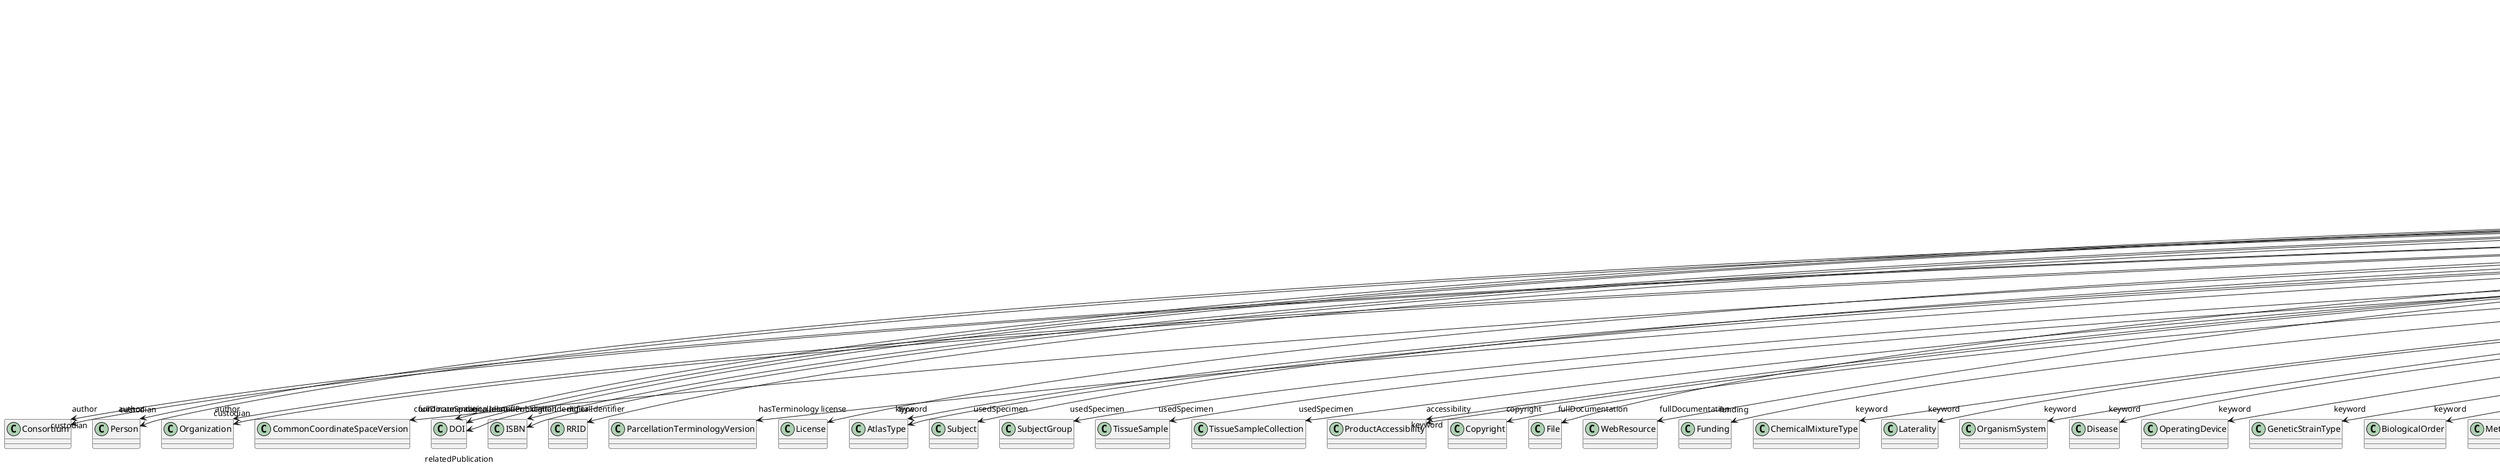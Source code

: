 @startuml
class BrainAtlasVersion {
+abbreviation
+author
+coordinateSpace
+digitalIdentifier
+hasTerminology
+isAlternativeVersionOf
+isNewVersionOf
+license
+majorVersionIdentifier
+ontologyIdentifier
+type
+usedSpecimen
+accessibility
+copyright
+custodian
+description
+fullDocumentation
+fullName
+funding
+homepage
+howToCite
+keyword
+otherContribution
+relatedPublication
+releaseDate
+repository
+shortName
+supportChannel
+versionIdentifier
+versionInnovation

}
BrainAtlasVersion -d-> "author" Consortium
BrainAtlasVersion -d-> "author" Person
BrainAtlasVersion -d-> "author" Organization
BrainAtlasVersion -d-> "coordinateSpace" CommonCoordinateSpaceVersion
BrainAtlasVersion -d-> "digitalIdentifier" DOI
BrainAtlasVersion -d-> "digitalIdentifier" ISBN
BrainAtlasVersion -d-> "digitalIdentifier" RRID
BrainAtlasVersion -d-> "hasTerminology" ParcellationTerminologyVersion
BrainAtlasVersion -d-> "isAlternativeVersionOf" BrainAtlasVersion
BrainAtlasVersion -d-> "isNewVersionOf" BrainAtlasVersion
BrainAtlasVersion -d-> "license" License
BrainAtlasVersion -d-> "type" AtlasType
BrainAtlasVersion -d-> "usedSpecimen" Subject
BrainAtlasVersion -d-> "usedSpecimen" SubjectGroup
BrainAtlasVersion -d-> "usedSpecimen" TissueSample
BrainAtlasVersion -d-> "usedSpecimen" TissueSampleCollection
BrainAtlasVersion -d-> "accessibility" ProductAccessibility
BrainAtlasVersion -d-> "copyright" Copyright
BrainAtlasVersion -d-> "custodian" Consortium
BrainAtlasVersion -d-> "custodian" Person
BrainAtlasVersion -d-> "custodian" Organization
BrainAtlasVersion -d-> "fullDocumentation" DOI
BrainAtlasVersion -d-> "fullDocumentation" File
BrainAtlasVersion -d-> "fullDocumentation" WebResource
BrainAtlasVersion -d-> "funding" Funding
BrainAtlasVersion -d-> "keyword" ChemicalMixtureType
BrainAtlasVersion -d-> "keyword" Laterality
BrainAtlasVersion -d-> "keyword" OrganismSystem
BrainAtlasVersion -d-> "keyword" AtlasType
BrainAtlasVersion -d-> "keyword" Disease
BrainAtlasVersion -d-> "keyword" OperatingDevice
BrainAtlasVersion -d-> "keyword" GeneticStrainType
BrainAtlasVersion -d-> "keyword" BiologicalOrder
BrainAtlasVersion -d-> "keyword" MetaDataModelType
BrainAtlasVersion -d-> "keyword" DifferenceMeasure
BrainAtlasVersion -d-> "keyword" Handedness
BrainAtlasVersion -d-> "keyword" Colormap
BrainAtlasVersion -d-> "keyword" BreedingType
BrainAtlasVersion -d-> "keyword" QualitativeOverlap
BrainAtlasVersion -d-> "keyword" ProductAccessibility
BrainAtlasVersion -d-> "keyword" AnatomicalPlane
BrainAtlasVersion -d-> "keyword" Service
BrainAtlasVersion -d-> "keyword" ContributionType
BrainAtlasVersion -d-> "keyword" TypeOfUncertainty
BrainAtlasVersion -d-> "keyword" OpticalStimulusType
BrainAtlasVersion -d-> "keyword" ProgrammingLanguage
BrainAtlasVersion -d-> "keyword" AnnotationCriteriaType
BrainAtlasVersion -d-> "keyword" Terminology
BrainAtlasVersion -d-> "keyword" ActionStatusType
BrainAtlasVersion -d-> "keyword" DiseaseModel
BrainAtlasVersion -d-> "keyword" UnitOfMeasurement
BrainAtlasVersion -d-> "keyword" OperatingSystem
BrainAtlasVersion -d-> "keyword" AnatomicalIdentificationType
BrainAtlasVersion -d-> "keyword" CriteriaQualityType
BrainAtlasVersion -d-> "keyword" Language
BrainAtlasVersion -d-> "keyword" EducationalLevel
BrainAtlasVersion -d-> "keyword" OrganismSubstance
BrainAtlasVersion -d-> "keyword" ExperimentalApproach
BrainAtlasVersion -d-> "keyword" Technique
BrainAtlasVersion -d-> "keyword" DataType
BrainAtlasVersion -d-> "keyword" TissueSampleAttribute
BrainAtlasVersion -d-> "keyword" SetupType
BrainAtlasVersion -d-> "keyword" AnatomicalAxesOrientation
BrainAtlasVersion -d-> "keyword" EthicsAssessment
BrainAtlasVersion -d-> "keyword" UBERONParcellation
BrainAtlasVersion -d-> "keyword" SemanticDataType
BrainAtlasVersion -d-> "keyword" DeviceType
BrainAtlasVersion -d-> "keyword" SubcellularEntity
BrainAtlasVersion -d-> "keyword" ModelAbstractionLevel
BrainAtlasVersion -d-> "keyword" Species
BrainAtlasVersion -d-> "keyword" OlfactoryStimulusType
BrainAtlasVersion -d-> "keyword" ModelScope
BrainAtlasVersion -d-> "keyword" ElectricalStimulusType
BrainAtlasVersion -d-> "keyword" FileUsageRole
BrainAtlasVersion -d-> "keyword" SubjectAttribute
BrainAtlasVersion -d-> "keyword" CranialWindowReinforcementType
BrainAtlasVersion -d-> "keyword" Organ
BrainAtlasVersion -d-> "keyword" SoftwareFeature
BrainAtlasVersion -d-> "keyword" StimulationApproach
BrainAtlasVersion -d-> "keyword" AnalysisTechnique
BrainAtlasVersion -d-> "keyword" TermSuggestion
BrainAtlasVersion -d-> "keyword" SoftwareApplicationCategory
BrainAtlasVersion -d-> "keyword" LearningResourceType
BrainAtlasVersion -d-> "keyword" AuditoryStimulusType
BrainAtlasVersion -d-> "keyword" StimulationTechnique
BrainAtlasVersion -d-> "keyword" MeasuredQuantity
BrainAtlasVersion -d-> "keyword" TissueSampleType
BrainAtlasVersion -d-> "keyword" FileBundleGrouping
BrainAtlasVersion -d-> "keyword" PreparationType
BrainAtlasVersion -d-> "keyword" MolecularEntity
BrainAtlasVersion -d-> "keyword" VisualStimulusType
BrainAtlasVersion -d-> "keyword" CellCultureType
BrainAtlasVersion -d-> "keyword" GustatoryStimulusType
BrainAtlasVersion -d-> "keyword" AgeCategory
BrainAtlasVersion -d-> "keyword" FileRepositoryType
BrainAtlasVersion -d-> "keyword" PatchClampVariation
BrainAtlasVersion -d-> "keyword" CellType
BrainAtlasVersion -d-> "keyword" CranialWindowConstructionType
BrainAtlasVersion -d-> "keyword" TactileStimulusType
BrainAtlasVersion -d-> "keyword" BiologicalSex
BrainAtlasVersion -d-> "keyword" AnnotationType
BrainAtlasVersion -d-> "otherContribution" Contribution
BrainAtlasVersion -d-> "relatedPublication" DOI
BrainAtlasVersion -d-> "relatedPublication" ISBN
BrainAtlasVersion -d-> "relatedPublication" ISSN
BrainAtlasVersion -d-> "relatedPublication" HANDLE
BrainAtlasVersion -d-> "relatedPublication" Chapter
BrainAtlasVersion -d-> "relatedPublication" Book
BrainAtlasVersion -d-> "relatedPublication" ScholarlyArticle
BrainAtlasVersion -d-> "repository" FileRepository

@enduml